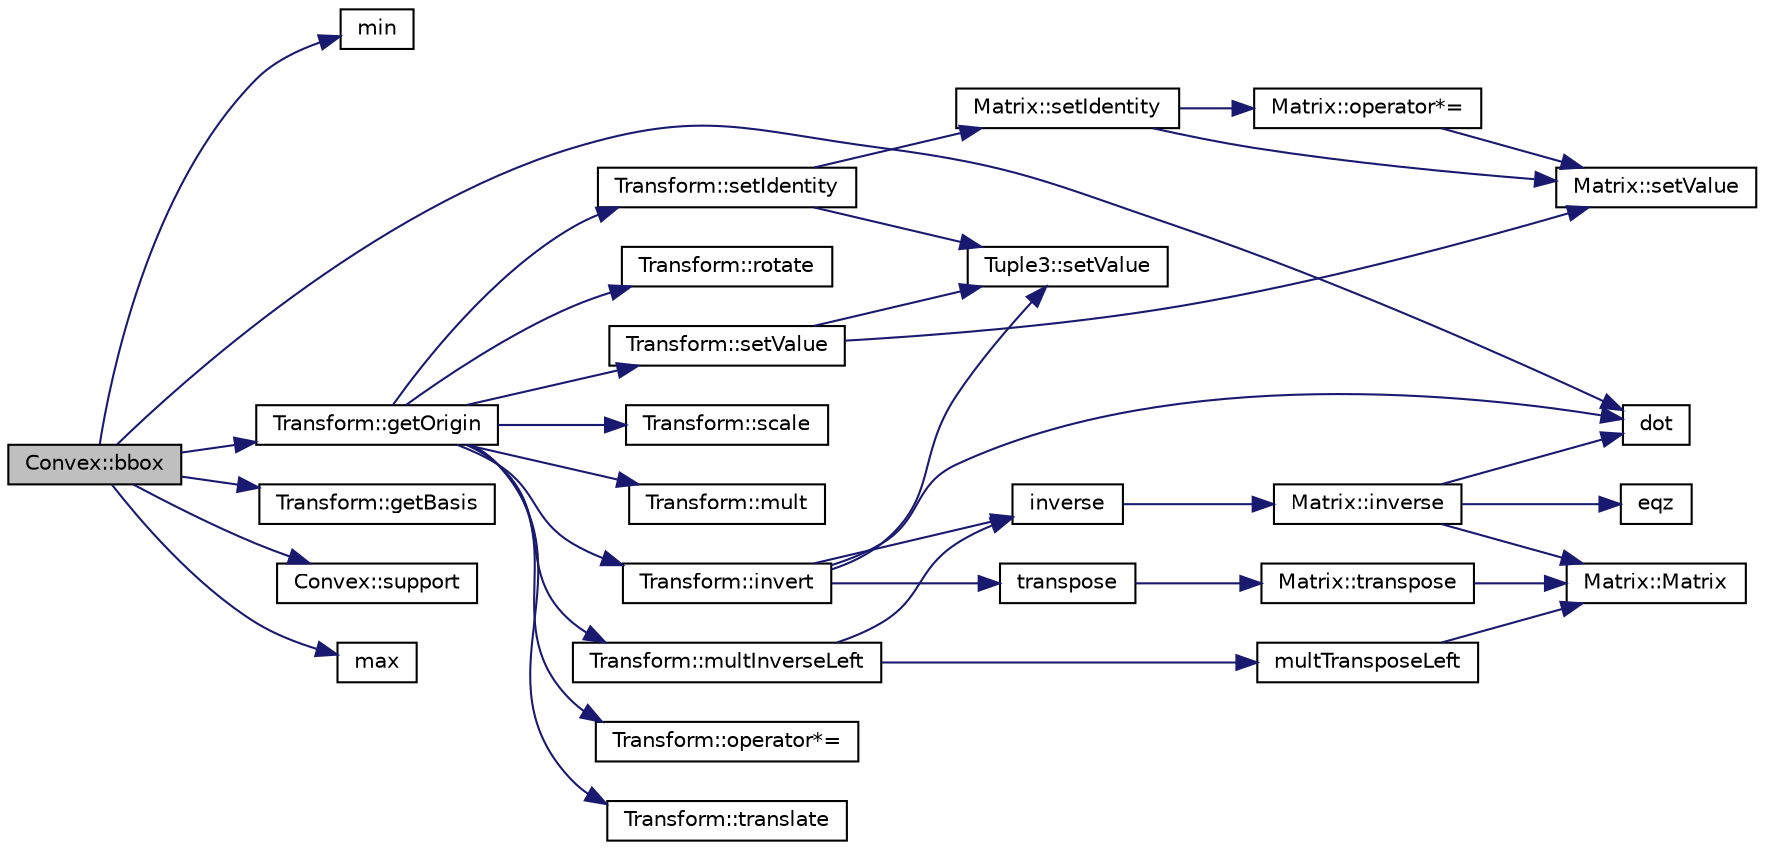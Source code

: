 digraph "Convex::bbox"
{
  edge [fontname="Helvetica",fontsize="10",labelfontname="Helvetica",labelfontsize="10"];
  node [fontname="Helvetica",fontsize="10",shape=record];
  rankdir="LR";
  Node1 [label="Convex::bbox",height=0.2,width=0.4,color="black", fillcolor="grey75", style="filled", fontcolor="black"];
  Node1 -> Node2 [color="midnightblue",fontsize="10",style="solid",fontname="Helvetica"];
  Node2 [label="min",height=0.2,width=0.4,color="black", fillcolor="white", style="filled",URL="$_basic_8h.html#a07ea3b7c7ac18b96fd67ba3a6757ceb2"];
  Node1 -> Node3 [color="midnightblue",fontsize="10",style="solid",fontname="Helvetica"];
  Node3 [label="Transform::getOrigin",height=0.2,width=0.4,color="black", fillcolor="white", style="filled",URL="$class_transform.html#a2a88cee68274dc8e264591cc99d03df5"];
  Node3 -> Node4 [color="midnightblue",fontsize="10",style="solid",fontname="Helvetica"];
  Node4 [label="Transform::setValue",height=0.2,width=0.4,color="black", fillcolor="white", style="filled",URL="$class_transform.html#afaebfe7d38fe50a4b45a80a0927e53bd"];
  Node4 -> Node5 [color="midnightblue",fontsize="10",style="solid",fontname="Helvetica"];
  Node5 [label="Matrix::setValue",height=0.2,width=0.4,color="black", fillcolor="white", style="filled",URL="$class_matrix.html#a6db0d5bffe96f02e3ff3ff899e0c4d8d"];
  Node4 -> Node6 [color="midnightblue",fontsize="10",style="solid",fontname="Helvetica"];
  Node6 [label="Tuple3::setValue",height=0.2,width=0.4,color="black", fillcolor="white", style="filled",URL="$class_tuple3.html#a3ef593aef12718dc19f9cc0acff26491"];
  Node3 -> Node7 [color="midnightblue",fontsize="10",style="solid",fontname="Helvetica"];
  Node7 [label="Transform::setIdentity",height=0.2,width=0.4,color="black", fillcolor="white", style="filled",URL="$class_transform.html#ae629833596d63ea55a4d25ae8e50dbe6"];
  Node7 -> Node8 [color="midnightblue",fontsize="10",style="solid",fontname="Helvetica"];
  Node8 [label="Matrix::setIdentity",height=0.2,width=0.4,color="black", fillcolor="white", style="filled",URL="$class_matrix.html#a7c56f28d03ac651fbb3c9af5c5fac653"];
  Node8 -> Node5 [color="midnightblue",fontsize="10",style="solid",fontname="Helvetica"];
  Node8 -> Node9 [color="midnightblue",fontsize="10",style="solid",fontname="Helvetica"];
  Node9 [label="Matrix::operator*=",height=0.2,width=0.4,color="black", fillcolor="white", style="filled",URL="$class_matrix.html#aac6dd563f8c6f859f3d0760f406a1a58"];
  Node9 -> Node5 [color="midnightblue",fontsize="10",style="solid",fontname="Helvetica"];
  Node7 -> Node6 [color="midnightblue",fontsize="10",style="solid",fontname="Helvetica"];
  Node3 -> Node10 [color="midnightblue",fontsize="10",style="solid",fontname="Helvetica"];
  Node10 [label="Transform::operator*=",height=0.2,width=0.4,color="black", fillcolor="white", style="filled",URL="$class_transform.html#a3a28f3354c20292b5edc098a6834b31e"];
  Node3 -> Node11 [color="midnightblue",fontsize="10",style="solid",fontname="Helvetica"];
  Node11 [label="Transform::translate",height=0.2,width=0.4,color="black", fillcolor="white", style="filled",URL="$class_transform.html#adf0c2b5f69bcd3ab1265a5aba77293c7"];
  Node3 -> Node12 [color="midnightblue",fontsize="10",style="solid",fontname="Helvetica"];
  Node12 [label="Transform::rotate",height=0.2,width=0.4,color="black", fillcolor="white", style="filled",URL="$class_transform.html#a6223813ee049df47ea7af8b90ddf802e"];
  Node3 -> Node13 [color="midnightblue",fontsize="10",style="solid",fontname="Helvetica"];
  Node13 [label="Transform::scale",height=0.2,width=0.4,color="black", fillcolor="white", style="filled",URL="$class_transform.html#aefd6c04414a3e21d823b84249c8cb1cc"];
  Node3 -> Node14 [color="midnightblue",fontsize="10",style="solid",fontname="Helvetica"];
  Node14 [label="Transform::invert",height=0.2,width=0.4,color="black", fillcolor="white", style="filled",URL="$class_transform.html#abb59c3d8e5a337bf03173ff37ac67c93"];
  Node14 -> Node15 [color="midnightblue",fontsize="10",style="solid",fontname="Helvetica"];
  Node15 [label="inverse",height=0.2,width=0.4,color="black", fillcolor="white", style="filled",URL="$_matrix_8h.html#aff21cecb1b3c4d8e3f3d525edebd7d5c"];
  Node15 -> Node16 [color="midnightblue",fontsize="10",style="solid",fontname="Helvetica"];
  Node16 [label="Matrix::inverse",height=0.2,width=0.4,color="black", fillcolor="white", style="filled",URL="$class_matrix.html#a6783f936127313b660c4f67e4455ab05"];
  Node16 -> Node17 [color="midnightblue",fontsize="10",style="solid",fontname="Helvetica"];
  Node17 [label="dot",height=0.2,width=0.4,color="black", fillcolor="white", style="filled",URL="$_quaternion_8h.html#af8cf8caa91dd2209c53a956d41cb26ae"];
  Node16 -> Node18 [color="midnightblue",fontsize="10",style="solid",fontname="Helvetica"];
  Node18 [label="eqz",height=0.2,width=0.4,color="black", fillcolor="white", style="filled",URL="$_basic_8h.html#a665ec20bb54e4ac38c9068f7d18893d2"];
  Node16 -> Node19 [color="midnightblue",fontsize="10",style="solid",fontname="Helvetica"];
  Node19 [label="Matrix::Matrix",height=0.2,width=0.4,color="black", fillcolor="white", style="filled",URL="$class_matrix.html#a2dba13c45127354c9f75ef576f49269b"];
  Node14 -> Node20 [color="midnightblue",fontsize="10",style="solid",fontname="Helvetica"];
  Node20 [label="transpose",height=0.2,width=0.4,color="black", fillcolor="white", style="filled",URL="$_matrix_8h.html#ae70e63522ef4aa5e6fe6979b295e07e0"];
  Node20 -> Node21 [color="midnightblue",fontsize="10",style="solid",fontname="Helvetica"];
  Node21 [label="Matrix::transpose",height=0.2,width=0.4,color="black", fillcolor="white", style="filled",URL="$class_matrix.html#a9da9f5ee8215491cc54ecc59ddeb3f73"];
  Node21 -> Node19 [color="midnightblue",fontsize="10",style="solid",fontname="Helvetica"];
  Node14 -> Node6 [color="midnightblue",fontsize="10",style="solid",fontname="Helvetica"];
  Node14 -> Node17 [color="midnightblue",fontsize="10",style="solid",fontname="Helvetica"];
  Node3 -> Node22 [color="midnightblue",fontsize="10",style="solid",fontname="Helvetica"];
  Node22 [label="Transform::mult",height=0.2,width=0.4,color="black", fillcolor="white", style="filled",URL="$class_transform.html#adadd9e8695ef73116bbcd7ce00b6e138"];
  Node3 -> Node23 [color="midnightblue",fontsize="10",style="solid",fontname="Helvetica"];
  Node23 [label="Transform::multInverseLeft",height=0.2,width=0.4,color="black", fillcolor="white", style="filled",URL="$class_transform.html#aee783f6b5eba26a4f088bf4fd0dfa6d1"];
  Node23 -> Node15 [color="midnightblue",fontsize="10",style="solid",fontname="Helvetica"];
  Node23 -> Node24 [color="midnightblue",fontsize="10",style="solid",fontname="Helvetica"];
  Node24 [label="multTransposeLeft",height=0.2,width=0.4,color="black", fillcolor="white", style="filled",URL="$_matrix_8h.html#ae447bb8255f6de83d3898ec465574e26"];
  Node24 -> Node19 [color="midnightblue",fontsize="10",style="solid",fontname="Helvetica"];
  Node1 -> Node17 [color="midnightblue",fontsize="10",style="solid",fontname="Helvetica"];
  Node1 -> Node25 [color="midnightblue",fontsize="10",style="solid",fontname="Helvetica"];
  Node25 [label="Transform::getBasis",height=0.2,width=0.4,color="black", fillcolor="white", style="filled",URL="$class_transform.html#a8e9a61db370b01cf2c97fc18fc58708d"];
  Node1 -> Node26 [color="midnightblue",fontsize="10",style="solid",fontname="Helvetica"];
  Node26 [label="Convex::support",height=0.2,width=0.4,color="black", fillcolor="white", style="filled",URL="$class_convex.html#a131c56e489bc55da5e9df20c1c956dc2"];
  Node1 -> Node27 [color="midnightblue",fontsize="10",style="solid",fontname="Helvetica"];
  Node27 [label="max",height=0.2,width=0.4,color="black", fillcolor="white", style="filled",URL="$_basic_8h.html#a5d2b2bbbf85f9a5ef76ff76cf42a4e69"];
}
